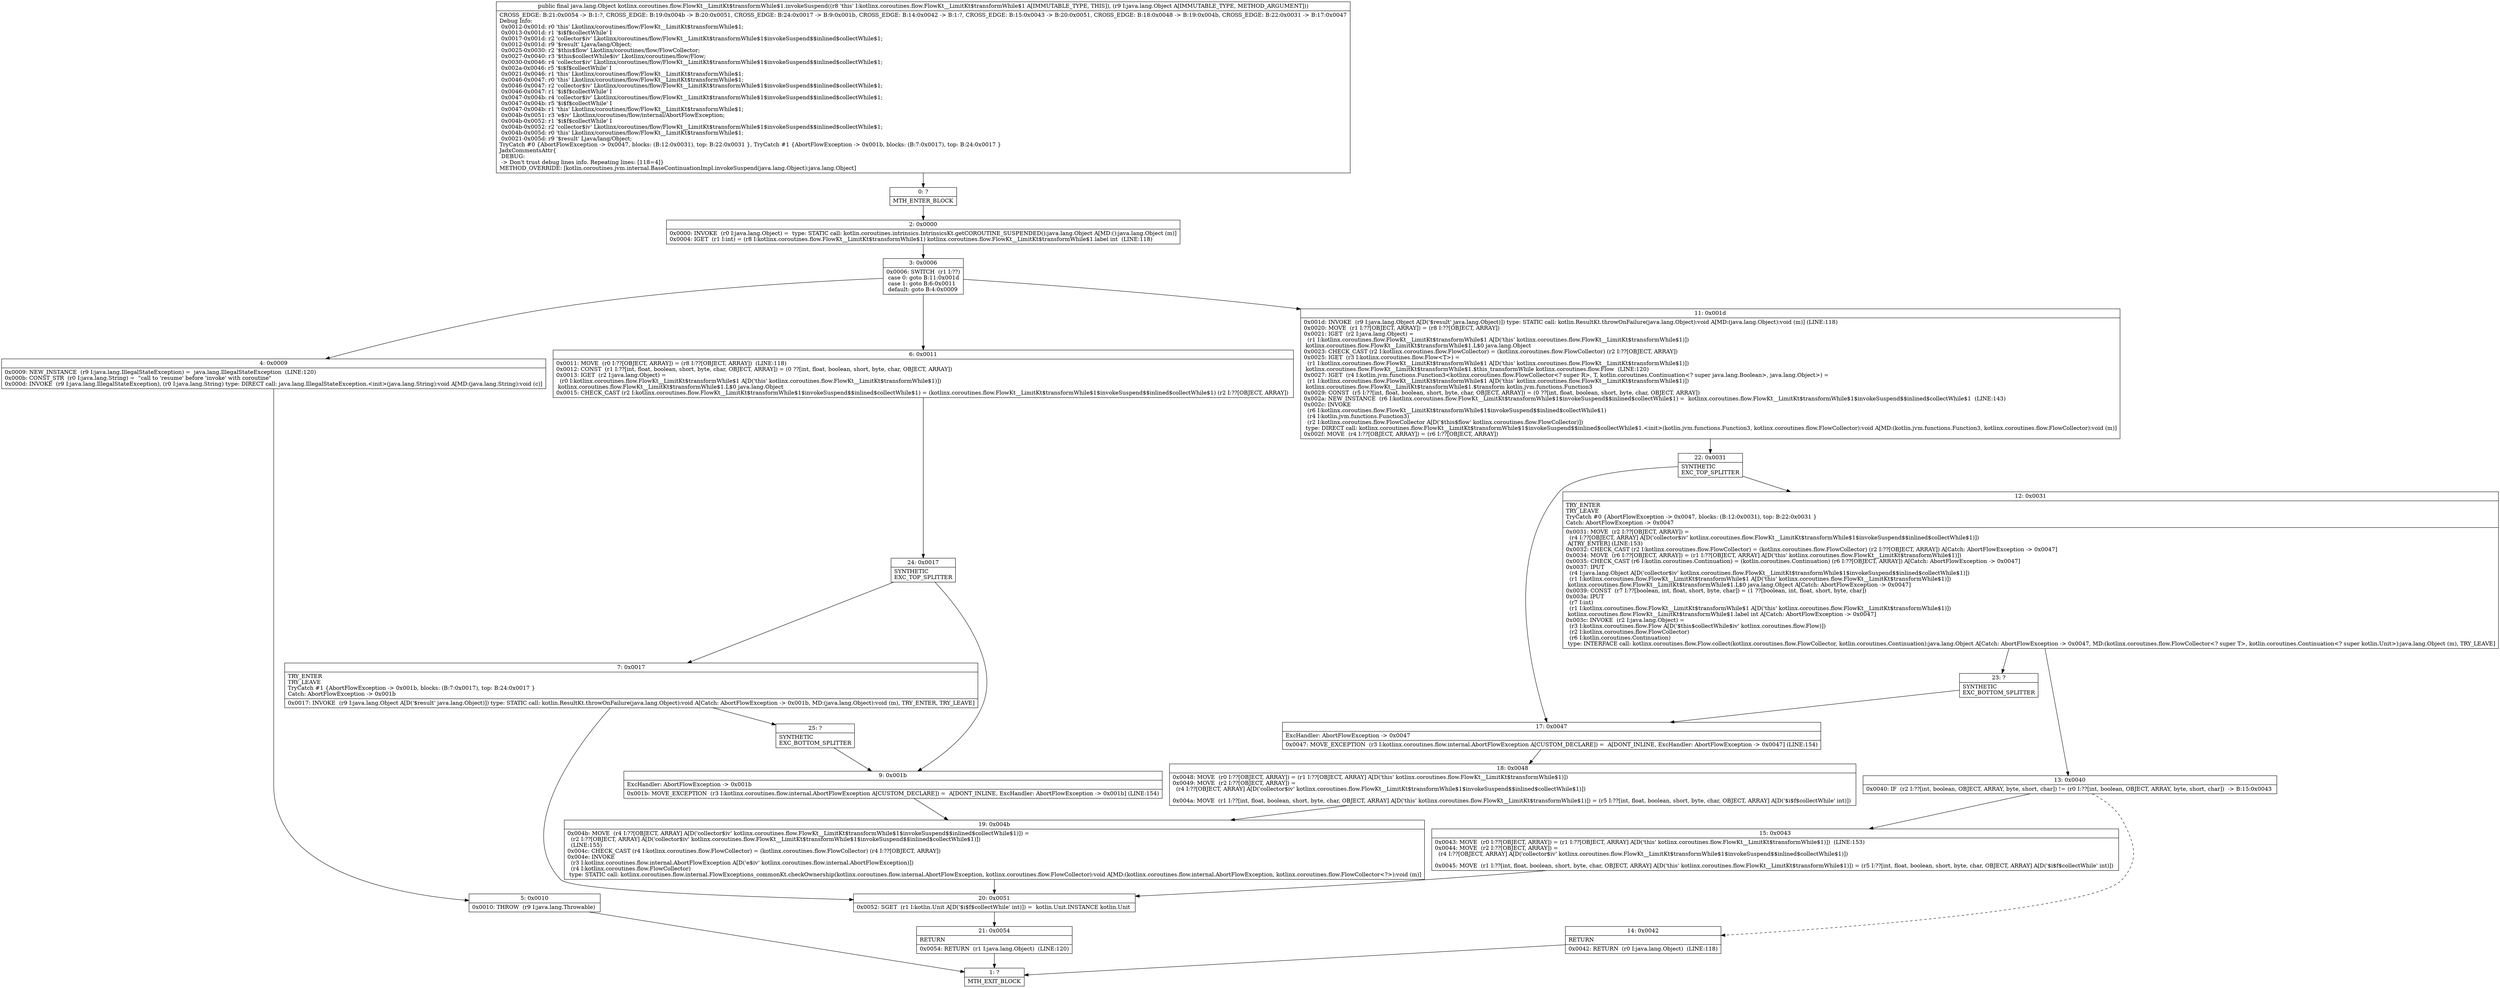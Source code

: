 digraph "CFG forkotlinx.coroutines.flow.FlowKt__LimitKt$transformWhile$1.invokeSuspend(Ljava\/lang\/Object;)Ljava\/lang\/Object;" {
Node_0 [shape=record,label="{0\:\ ?|MTH_ENTER_BLOCK\l}"];
Node_2 [shape=record,label="{2\:\ 0x0000|0x0000: INVOKE  (r0 I:java.lang.Object) =  type: STATIC call: kotlin.coroutines.intrinsics.IntrinsicsKt.getCOROUTINE_SUSPENDED():java.lang.Object A[MD:():java.lang.Object (m)]\l0x0004: IGET  (r1 I:int) = (r8 I:kotlinx.coroutines.flow.FlowKt__LimitKt$transformWhile$1) kotlinx.coroutines.flow.FlowKt__LimitKt$transformWhile$1.label int  (LINE:118)\l}"];
Node_3 [shape=record,label="{3\:\ 0x0006|0x0006: SWITCH  (r1 I:??)\l case 0: goto B:11:0x001d\l case 1: goto B:6:0x0011\l default: goto B:4:0x0009 \l}"];
Node_4 [shape=record,label="{4\:\ 0x0009|0x0009: NEW_INSTANCE  (r9 I:java.lang.IllegalStateException) =  java.lang.IllegalStateException  (LINE:120)\l0x000b: CONST_STR  (r0 I:java.lang.String) =  \"call to 'resume' before 'invoke' with coroutine\" \l0x000d: INVOKE  (r9 I:java.lang.IllegalStateException), (r0 I:java.lang.String) type: DIRECT call: java.lang.IllegalStateException.\<init\>(java.lang.String):void A[MD:(java.lang.String):void (c)]\l}"];
Node_5 [shape=record,label="{5\:\ 0x0010|0x0010: THROW  (r9 I:java.lang.Throwable) \l}"];
Node_1 [shape=record,label="{1\:\ ?|MTH_EXIT_BLOCK\l}"];
Node_6 [shape=record,label="{6\:\ 0x0011|0x0011: MOVE  (r0 I:??[OBJECT, ARRAY]) = (r8 I:??[OBJECT, ARRAY])  (LINE:118)\l0x0012: CONST  (r1 I:??[int, float, boolean, short, byte, char, OBJECT, ARRAY]) = (0 ??[int, float, boolean, short, byte, char, OBJECT, ARRAY]) \l0x0013: IGET  (r2 I:java.lang.Object) = \l  (r0 I:kotlinx.coroutines.flow.FlowKt__LimitKt$transformWhile$1 A[D('this' kotlinx.coroutines.flow.FlowKt__LimitKt$transformWhile$1)])\l kotlinx.coroutines.flow.FlowKt__LimitKt$transformWhile$1.L$0 java.lang.Object \l0x0015: CHECK_CAST (r2 I:kotlinx.coroutines.flow.FlowKt__LimitKt$transformWhile$1$invokeSuspend$$inlined$collectWhile$1) = (kotlinx.coroutines.flow.FlowKt__LimitKt$transformWhile$1$invokeSuspend$$inlined$collectWhile$1) (r2 I:??[OBJECT, ARRAY]) \l}"];
Node_24 [shape=record,label="{24\:\ 0x0017|SYNTHETIC\lEXC_TOP_SPLITTER\l}"];
Node_7 [shape=record,label="{7\:\ 0x0017|TRY_ENTER\lTRY_LEAVE\lTryCatch #1 \{AbortFlowException \-\> 0x001b, blocks: (B:7:0x0017), top: B:24:0x0017 \}\lCatch: AbortFlowException \-\> 0x001b\l|0x0017: INVOKE  (r9 I:java.lang.Object A[D('$result' java.lang.Object)]) type: STATIC call: kotlin.ResultKt.throwOnFailure(java.lang.Object):void A[Catch: AbortFlowException \-\> 0x001b, MD:(java.lang.Object):void (m), TRY_ENTER, TRY_LEAVE]\l}"];
Node_20 [shape=record,label="{20\:\ 0x0051|0x0052: SGET  (r1 I:kotlin.Unit A[D('$i$f$collectWhile' int)]) =  kotlin.Unit.INSTANCE kotlin.Unit \l}"];
Node_21 [shape=record,label="{21\:\ 0x0054|RETURN\l|0x0054: RETURN  (r1 I:java.lang.Object)  (LINE:120)\l}"];
Node_25 [shape=record,label="{25\:\ ?|SYNTHETIC\lEXC_BOTTOM_SPLITTER\l}"];
Node_9 [shape=record,label="{9\:\ 0x001b|ExcHandler: AbortFlowException \-\> 0x001b\l|0x001b: MOVE_EXCEPTION  (r3 I:kotlinx.coroutines.flow.internal.AbortFlowException A[CUSTOM_DECLARE]) =  A[DONT_INLINE, ExcHandler: AbortFlowException \-\> 0x001b] (LINE:154)\l}"];
Node_19 [shape=record,label="{19\:\ 0x004b|0x004b: MOVE  (r4 I:??[OBJECT, ARRAY] A[D('collector$iv' kotlinx.coroutines.flow.FlowKt__LimitKt$transformWhile$1$invokeSuspend$$inlined$collectWhile$1)]) = \l  (r2 I:??[OBJECT, ARRAY] A[D('collector$iv' kotlinx.coroutines.flow.FlowKt__LimitKt$transformWhile$1$invokeSuspend$$inlined$collectWhile$1)])\l  (LINE:155)\l0x004c: CHECK_CAST (r4 I:kotlinx.coroutines.flow.FlowCollector) = (kotlinx.coroutines.flow.FlowCollector) (r4 I:??[OBJECT, ARRAY]) \l0x004e: INVOKE  \l  (r3 I:kotlinx.coroutines.flow.internal.AbortFlowException A[D('e$iv' kotlinx.coroutines.flow.internal.AbortFlowException)])\l  (r4 I:kotlinx.coroutines.flow.FlowCollector)\l type: STATIC call: kotlinx.coroutines.flow.internal.FlowExceptions_commonKt.checkOwnership(kotlinx.coroutines.flow.internal.AbortFlowException, kotlinx.coroutines.flow.FlowCollector):void A[MD:(kotlinx.coroutines.flow.internal.AbortFlowException, kotlinx.coroutines.flow.FlowCollector\<?\>):void (m)]\l}"];
Node_11 [shape=record,label="{11\:\ 0x001d|0x001d: INVOKE  (r9 I:java.lang.Object A[D('$result' java.lang.Object)]) type: STATIC call: kotlin.ResultKt.throwOnFailure(java.lang.Object):void A[MD:(java.lang.Object):void (m)] (LINE:118)\l0x0020: MOVE  (r1 I:??[OBJECT, ARRAY]) = (r8 I:??[OBJECT, ARRAY]) \l0x0021: IGET  (r2 I:java.lang.Object) = \l  (r1 I:kotlinx.coroutines.flow.FlowKt__LimitKt$transformWhile$1 A[D('this' kotlinx.coroutines.flow.FlowKt__LimitKt$transformWhile$1)])\l kotlinx.coroutines.flow.FlowKt__LimitKt$transformWhile$1.L$0 java.lang.Object \l0x0023: CHECK_CAST (r2 I:kotlinx.coroutines.flow.FlowCollector) = (kotlinx.coroutines.flow.FlowCollector) (r2 I:??[OBJECT, ARRAY]) \l0x0025: IGET  (r3 I:kotlinx.coroutines.flow.Flow\<T\>) = \l  (r1 I:kotlinx.coroutines.flow.FlowKt__LimitKt$transformWhile$1 A[D('this' kotlinx.coroutines.flow.FlowKt__LimitKt$transformWhile$1)])\l kotlinx.coroutines.flow.FlowKt__LimitKt$transformWhile$1.$this_transformWhile kotlinx.coroutines.flow.Flow  (LINE:120)\l0x0027: IGET  (r4 I:kotlin.jvm.functions.Function3\<kotlinx.coroutines.flow.FlowCollector\<? super R\>, T, kotlin.coroutines.Continuation\<? super java.lang.Boolean\>, java.lang.Object\>) = \l  (r1 I:kotlinx.coroutines.flow.FlowKt__LimitKt$transformWhile$1 A[D('this' kotlinx.coroutines.flow.FlowKt__LimitKt$transformWhile$1)])\l kotlinx.coroutines.flow.FlowKt__LimitKt$transformWhile$1.$transform kotlin.jvm.functions.Function3 \l0x0029: CONST  (r5 I:??[int, float, boolean, short, byte, char, OBJECT, ARRAY]) = (0 ??[int, float, boolean, short, byte, char, OBJECT, ARRAY]) \l0x002a: NEW_INSTANCE  (r6 I:kotlinx.coroutines.flow.FlowKt__LimitKt$transformWhile$1$invokeSuspend$$inlined$collectWhile$1) =  kotlinx.coroutines.flow.FlowKt__LimitKt$transformWhile$1$invokeSuspend$$inlined$collectWhile$1  (LINE:143)\l0x002c: INVOKE  \l  (r6 I:kotlinx.coroutines.flow.FlowKt__LimitKt$transformWhile$1$invokeSuspend$$inlined$collectWhile$1)\l  (r4 I:kotlin.jvm.functions.Function3)\l  (r2 I:kotlinx.coroutines.flow.FlowCollector A[D('$this$flow' kotlinx.coroutines.flow.FlowCollector)])\l type: DIRECT call: kotlinx.coroutines.flow.FlowKt__LimitKt$transformWhile$1$invokeSuspend$$inlined$collectWhile$1.\<init\>(kotlin.jvm.functions.Function3, kotlinx.coroutines.flow.FlowCollector):void A[MD:(kotlin.jvm.functions.Function3, kotlinx.coroutines.flow.FlowCollector):void (m)]\l0x002f: MOVE  (r4 I:??[OBJECT, ARRAY]) = (r6 I:??[OBJECT, ARRAY]) \l}"];
Node_22 [shape=record,label="{22\:\ 0x0031|SYNTHETIC\lEXC_TOP_SPLITTER\l}"];
Node_12 [shape=record,label="{12\:\ 0x0031|TRY_ENTER\lTRY_LEAVE\lTryCatch #0 \{AbortFlowException \-\> 0x0047, blocks: (B:12:0x0031), top: B:22:0x0031 \}\lCatch: AbortFlowException \-\> 0x0047\l|0x0031: MOVE  (r2 I:??[OBJECT, ARRAY]) = \l  (r4 I:??[OBJECT, ARRAY] A[D('collector$iv' kotlinx.coroutines.flow.FlowKt__LimitKt$transformWhile$1$invokeSuspend$$inlined$collectWhile$1)])\l A[TRY_ENTER] (LINE:153)\l0x0032: CHECK_CAST (r2 I:kotlinx.coroutines.flow.FlowCollector) = (kotlinx.coroutines.flow.FlowCollector) (r2 I:??[OBJECT, ARRAY]) A[Catch: AbortFlowException \-\> 0x0047]\l0x0034: MOVE  (r6 I:??[OBJECT, ARRAY]) = (r1 I:??[OBJECT, ARRAY] A[D('this' kotlinx.coroutines.flow.FlowKt__LimitKt$transformWhile$1)]) \l0x0035: CHECK_CAST (r6 I:kotlin.coroutines.Continuation) = (kotlin.coroutines.Continuation) (r6 I:??[OBJECT, ARRAY]) A[Catch: AbortFlowException \-\> 0x0047]\l0x0037: IPUT  \l  (r4 I:java.lang.Object A[D('collector$iv' kotlinx.coroutines.flow.FlowKt__LimitKt$transformWhile$1$invokeSuspend$$inlined$collectWhile$1)])\l  (r1 I:kotlinx.coroutines.flow.FlowKt__LimitKt$transformWhile$1 A[D('this' kotlinx.coroutines.flow.FlowKt__LimitKt$transformWhile$1)])\l kotlinx.coroutines.flow.FlowKt__LimitKt$transformWhile$1.L$0 java.lang.Object A[Catch: AbortFlowException \-\> 0x0047]\l0x0039: CONST  (r7 I:??[boolean, int, float, short, byte, char]) = (1 ??[boolean, int, float, short, byte, char]) \l0x003a: IPUT  \l  (r7 I:int)\l  (r1 I:kotlinx.coroutines.flow.FlowKt__LimitKt$transformWhile$1 A[D('this' kotlinx.coroutines.flow.FlowKt__LimitKt$transformWhile$1)])\l kotlinx.coroutines.flow.FlowKt__LimitKt$transformWhile$1.label int A[Catch: AbortFlowException \-\> 0x0047]\l0x003c: INVOKE  (r2 I:java.lang.Object) = \l  (r3 I:kotlinx.coroutines.flow.Flow A[D('$this$collectWhile$iv' kotlinx.coroutines.flow.Flow)])\l  (r2 I:kotlinx.coroutines.flow.FlowCollector)\l  (r6 I:kotlin.coroutines.Continuation)\l type: INTERFACE call: kotlinx.coroutines.flow.Flow.collect(kotlinx.coroutines.flow.FlowCollector, kotlin.coroutines.Continuation):java.lang.Object A[Catch: AbortFlowException \-\> 0x0047, MD:(kotlinx.coroutines.flow.FlowCollector\<? super T\>, kotlin.coroutines.Continuation\<? super kotlin.Unit\>):java.lang.Object (m), TRY_LEAVE]\l}"];
Node_13 [shape=record,label="{13\:\ 0x0040|0x0040: IF  (r2 I:??[int, boolean, OBJECT, ARRAY, byte, short, char]) != (r0 I:??[int, boolean, OBJECT, ARRAY, byte, short, char])  \-\> B:15:0x0043 \l}"];
Node_14 [shape=record,label="{14\:\ 0x0042|RETURN\l|0x0042: RETURN  (r0 I:java.lang.Object)  (LINE:118)\l}"];
Node_15 [shape=record,label="{15\:\ 0x0043|0x0043: MOVE  (r0 I:??[OBJECT, ARRAY]) = (r1 I:??[OBJECT, ARRAY] A[D('this' kotlinx.coroutines.flow.FlowKt__LimitKt$transformWhile$1)])  (LINE:153)\l0x0044: MOVE  (r2 I:??[OBJECT, ARRAY]) = \l  (r4 I:??[OBJECT, ARRAY] A[D('collector$iv' kotlinx.coroutines.flow.FlowKt__LimitKt$transformWhile$1$invokeSuspend$$inlined$collectWhile$1)])\l \l0x0045: MOVE  (r1 I:??[int, float, boolean, short, byte, char, OBJECT, ARRAY] A[D('this' kotlinx.coroutines.flow.FlowKt__LimitKt$transformWhile$1)]) = (r5 I:??[int, float, boolean, short, byte, char, OBJECT, ARRAY] A[D('$i$f$collectWhile' int)]) \l}"];
Node_23 [shape=record,label="{23\:\ ?|SYNTHETIC\lEXC_BOTTOM_SPLITTER\l}"];
Node_17 [shape=record,label="{17\:\ 0x0047|ExcHandler: AbortFlowException \-\> 0x0047\l|0x0047: MOVE_EXCEPTION  (r3 I:kotlinx.coroutines.flow.internal.AbortFlowException A[CUSTOM_DECLARE]) =  A[DONT_INLINE, ExcHandler: AbortFlowException \-\> 0x0047] (LINE:154)\l}"];
Node_18 [shape=record,label="{18\:\ 0x0048|0x0048: MOVE  (r0 I:??[OBJECT, ARRAY]) = (r1 I:??[OBJECT, ARRAY] A[D('this' kotlinx.coroutines.flow.FlowKt__LimitKt$transformWhile$1)]) \l0x0049: MOVE  (r2 I:??[OBJECT, ARRAY]) = \l  (r4 I:??[OBJECT, ARRAY] A[D('collector$iv' kotlinx.coroutines.flow.FlowKt__LimitKt$transformWhile$1$invokeSuspend$$inlined$collectWhile$1)])\l \l0x004a: MOVE  (r1 I:??[int, float, boolean, short, byte, char, OBJECT, ARRAY] A[D('this' kotlinx.coroutines.flow.FlowKt__LimitKt$transformWhile$1)]) = (r5 I:??[int, float, boolean, short, byte, char, OBJECT, ARRAY] A[D('$i$f$collectWhile' int)]) \l}"];
MethodNode[shape=record,label="{public final java.lang.Object kotlinx.coroutines.flow.FlowKt__LimitKt$transformWhile$1.invokeSuspend((r8 'this' I:kotlinx.coroutines.flow.FlowKt__LimitKt$transformWhile$1 A[IMMUTABLE_TYPE, THIS]), (r9 I:java.lang.Object A[IMMUTABLE_TYPE, METHOD_ARGUMENT]))  | CROSS_EDGE: B:21:0x0054 \-\> B:1:?, CROSS_EDGE: B:19:0x004b \-\> B:20:0x0051, CROSS_EDGE: B:24:0x0017 \-\> B:9:0x001b, CROSS_EDGE: B:14:0x0042 \-\> B:1:?, CROSS_EDGE: B:15:0x0043 \-\> B:20:0x0051, CROSS_EDGE: B:18:0x0048 \-\> B:19:0x004b, CROSS_EDGE: B:22:0x0031 \-\> B:17:0x0047\lDebug Info:\l  0x0012\-0x001d: r0 'this' Lkotlinx\/coroutines\/flow\/FlowKt__LimitKt$transformWhile$1;\l  0x0013\-0x001d: r1 '$i$f$collectWhile' I\l  0x0017\-0x001d: r2 'collector$iv' Lkotlinx\/coroutines\/flow\/FlowKt__LimitKt$transformWhile$1$invokeSuspend$$inlined$collectWhile$1;\l  0x0012\-0x001d: r9 '$result' Ljava\/lang\/Object;\l  0x0025\-0x0030: r2 '$this$flow' Lkotlinx\/coroutines\/flow\/FlowCollector;\l  0x0027\-0x0040: r3 '$this$collectWhile$iv' Lkotlinx\/coroutines\/flow\/Flow;\l  0x0030\-0x0046: r4 'collector$iv' Lkotlinx\/coroutines\/flow\/FlowKt__LimitKt$transformWhile$1$invokeSuspend$$inlined$collectWhile$1;\l  0x002a\-0x0046: r5 '$i$f$collectWhile' I\l  0x0021\-0x0046: r1 'this' Lkotlinx\/coroutines\/flow\/FlowKt__LimitKt$transformWhile$1;\l  0x0046\-0x0047: r0 'this' Lkotlinx\/coroutines\/flow\/FlowKt__LimitKt$transformWhile$1;\l  0x0046\-0x0047: r2 'collector$iv' Lkotlinx\/coroutines\/flow\/FlowKt__LimitKt$transformWhile$1$invokeSuspend$$inlined$collectWhile$1;\l  0x0046\-0x0047: r1 '$i$f$collectWhile' I\l  0x0047\-0x004b: r4 'collector$iv' Lkotlinx\/coroutines\/flow\/FlowKt__LimitKt$transformWhile$1$invokeSuspend$$inlined$collectWhile$1;\l  0x0047\-0x004b: r5 '$i$f$collectWhile' I\l  0x0047\-0x004b: r1 'this' Lkotlinx\/coroutines\/flow\/FlowKt__LimitKt$transformWhile$1;\l  0x004b\-0x0051: r3 'e$iv' Lkotlinx\/coroutines\/flow\/internal\/AbortFlowException;\l  0x004b\-0x0052: r1 '$i$f$collectWhile' I\l  0x004b\-0x0052: r2 'collector$iv' Lkotlinx\/coroutines\/flow\/FlowKt__LimitKt$transformWhile$1$invokeSuspend$$inlined$collectWhile$1;\l  0x004b\-0x005d: r0 'this' Lkotlinx\/coroutines\/flow\/FlowKt__LimitKt$transformWhile$1;\l  0x0021\-0x005d: r9 '$result' Ljava\/lang\/Object;\lTryCatch #0 \{AbortFlowException \-\> 0x0047, blocks: (B:12:0x0031), top: B:22:0x0031 \}, TryCatch #1 \{AbortFlowException \-\> 0x001b, blocks: (B:7:0x0017), top: B:24:0x0017 \}\lJadxCommentsAttr\{\l DEBUG: \l \-\> Don't trust debug lines info. Repeating lines: [118=4]\}\lMETHOD_OVERRIDE: [kotlin.coroutines.jvm.internal.BaseContinuationImpl.invokeSuspend(java.lang.Object):java.lang.Object]\l}"];
MethodNode -> Node_0;Node_0 -> Node_2;
Node_2 -> Node_3;
Node_3 -> Node_4;
Node_3 -> Node_6;
Node_3 -> Node_11;
Node_4 -> Node_5;
Node_5 -> Node_1;
Node_6 -> Node_24;
Node_24 -> Node_7;
Node_24 -> Node_9;
Node_7 -> Node_20;
Node_7 -> Node_25;
Node_20 -> Node_21;
Node_21 -> Node_1;
Node_25 -> Node_9;
Node_9 -> Node_19;
Node_19 -> Node_20;
Node_11 -> Node_22;
Node_22 -> Node_12;
Node_22 -> Node_17;
Node_12 -> Node_13;
Node_12 -> Node_23;
Node_13 -> Node_14[style=dashed];
Node_13 -> Node_15;
Node_14 -> Node_1;
Node_15 -> Node_20;
Node_23 -> Node_17;
Node_17 -> Node_18;
Node_18 -> Node_19;
}

